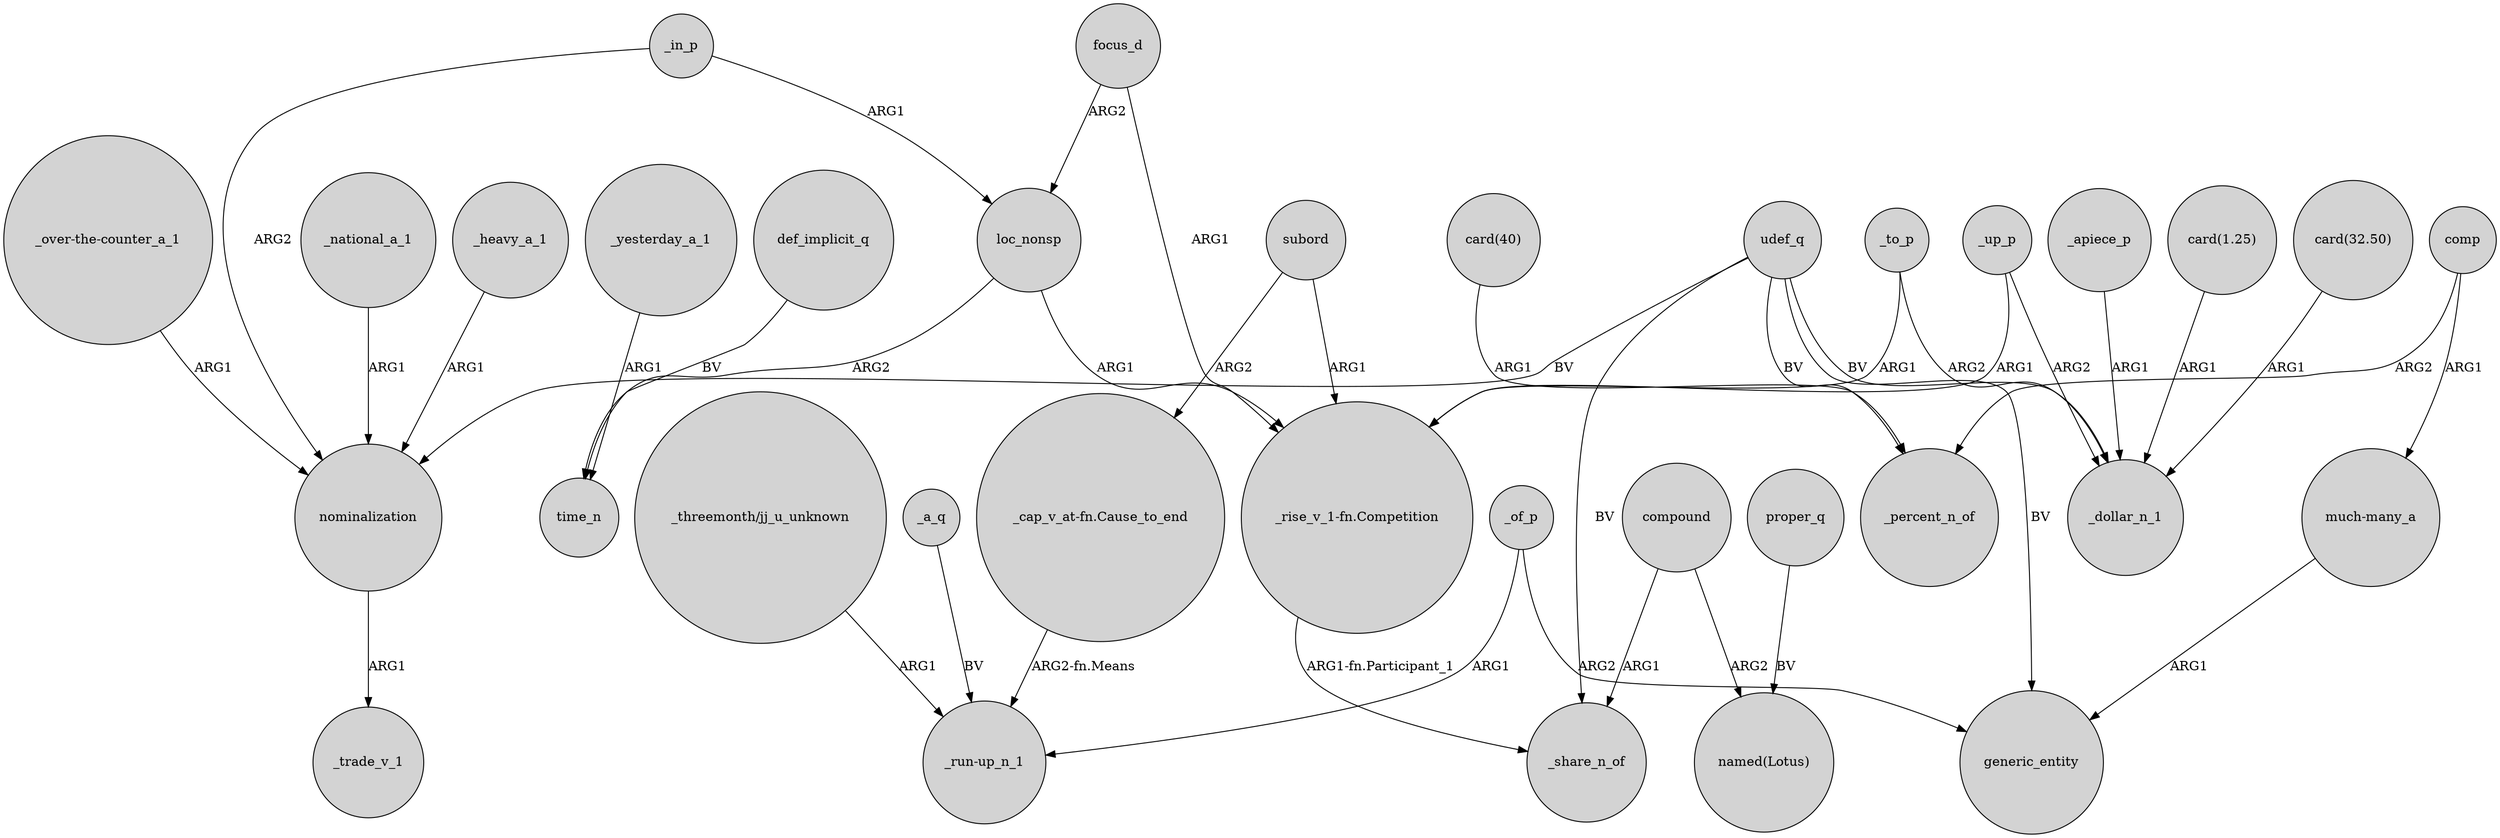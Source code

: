 digraph {
	node [shape=circle style=filled]
	_heavy_a_1 -> nominalization [label=ARG1]
	"_rise_v_1-fn.Competition" -> _share_n_of [label="ARG1-fn.Participant_1"]
	loc_nonsp -> "_rise_v_1-fn.Competition" [label=ARG1]
	compound -> _share_n_of [label=ARG1]
	"_over-the-counter_a_1" -> nominalization [label=ARG1]
	udef_q -> nominalization [label=BV]
	_a_q -> "_run-up_n_1" [label=BV]
	_yesterday_a_1 -> time_n [label=ARG1]
	subord -> "_cap_v_at-fn.Cause_to_end" [label=ARG2]
	"card(40)" -> _percent_n_of [label=ARG1]
	_to_p -> _dollar_n_1 [label=ARG2]
	focus_d -> loc_nonsp [label=ARG2]
	compound -> "named(Lotus)" [label=ARG2]
	"_threemonth/jj_u_unknown" -> "_run-up_n_1" [label=ARG1]
	focus_d -> "_rise_v_1-fn.Competition" [label=ARG1]
	udef_q -> generic_entity [label=BV]
	proper_q -> "named(Lotus)" [label=BV]
	_up_p -> _dollar_n_1 [label=ARG2]
	_to_p -> "_rise_v_1-fn.Competition" [label=ARG1]
	_in_p -> loc_nonsp [label=ARG1]
	comp -> "much-many_a" [label=ARG1]
	_apiece_p -> _dollar_n_1 [label=ARG1]
	udef_q -> _percent_n_of [label=BV]
	"much-many_a" -> generic_entity [label=ARG1]
	"_cap_v_at-fn.Cause_to_end" -> "_run-up_n_1" [label="ARG2-fn.Means"]
	udef_q -> _share_n_of [label=BV]
	_of_p -> generic_entity [label=ARG2]
	udef_q -> _dollar_n_1 [label=BV]
	_up_p -> "_rise_v_1-fn.Competition" [label=ARG1]
	loc_nonsp -> time_n [label=ARG2]
	subord -> "_rise_v_1-fn.Competition" [label=ARG1]
	_of_p -> "_run-up_n_1" [label=ARG1]
	_in_p -> nominalization [label=ARG2]
	_national_a_1 -> nominalization [label=ARG1]
	"card(1.25)" -> _dollar_n_1 [label=ARG1]
	def_implicit_q -> time_n [label=BV]
	nominalization -> _trade_v_1 [label=ARG1]
	"card(32.50)" -> _dollar_n_1 [label=ARG1]
	comp -> _percent_n_of [label=ARG2]
}
